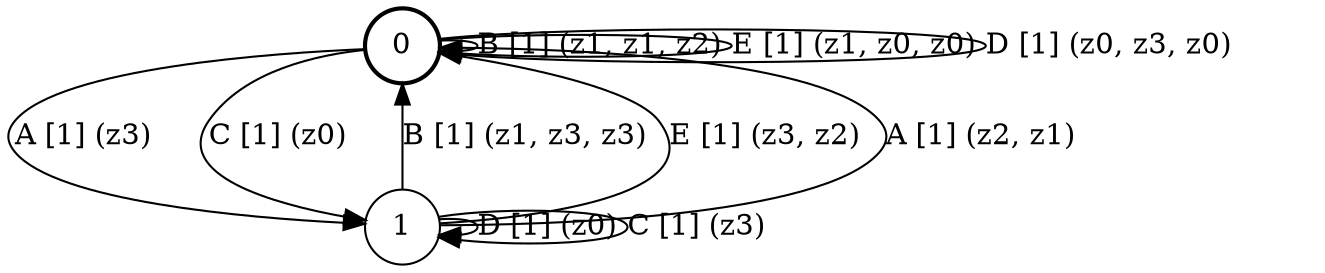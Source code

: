# generated file, don't try to modify
# command: dot -Tpng <filename> > tree.png
digraph Automaton {
    node [shape = circle];
    0 [style = "bold"];
    0 -> 0 [label = "B [1] (z1, z1, z2) "];
    0 -> 0 [label = "E [1] (z1, z0, z0) "];
    0 -> 1 [label = "A [1] (z3) "];
    0 -> 0 [label = "D [1] (z0, z3, z0) "];
    0 -> 1 [label = "C [1] (z0) "];
    1 -> 0 [label = "B [1] (z1, z3, z3) "];
    1 -> 0 [label = "E [1] (z3, z2) "];
    1 -> 0 [label = "A [1] (z2, z1) "];
    1 -> 1 [label = "D [1] (z0) "];
    1 -> 1 [label = "C [1] (z3) "];
}
